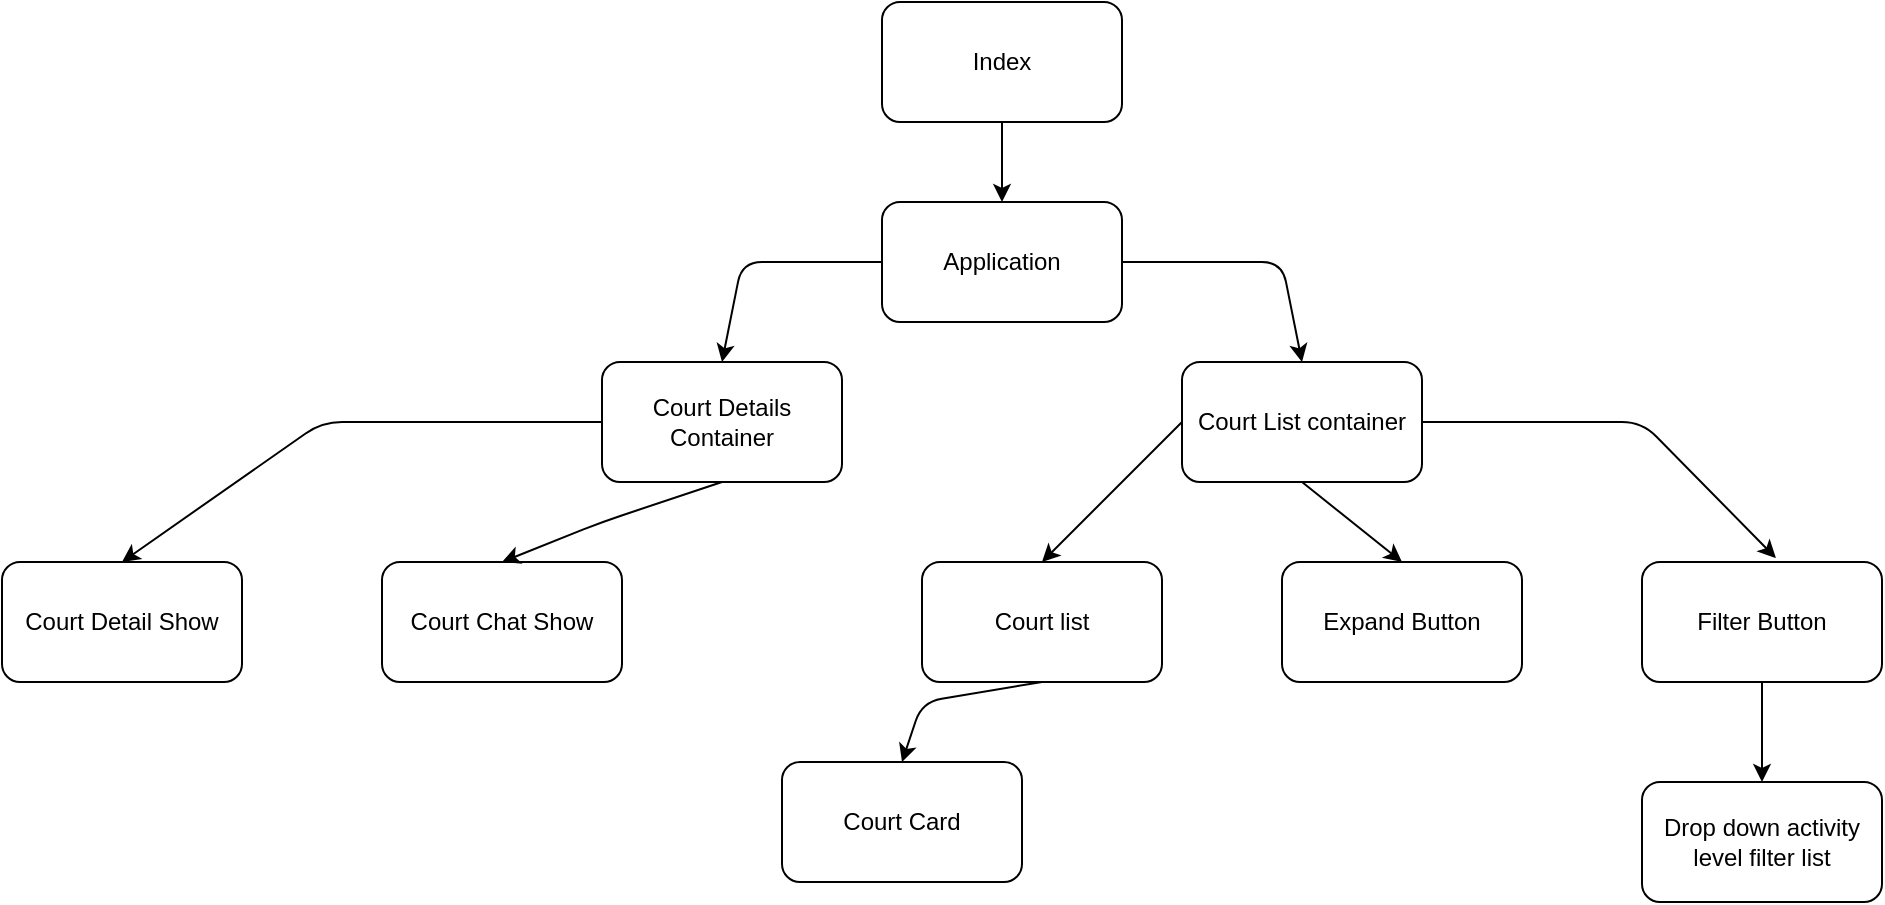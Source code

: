<mxfile version="12.4.3" type="github" pages="1"><diagram id="OTWKd-H9jq7pa2u0-F62" name="Page-1"><mxGraphModel dx="1408" dy="738" grid="1" gridSize="10" guides="1" tooltips="1" connect="1" arrows="1" fold="1" page="1" pageScale="1" pageWidth="1100" pageHeight="850" math="0" shadow="0"><root><mxCell id="0"/><mxCell id="1" parent="0"/><mxCell id="gd8KSdyaf94JQ_wWg9k3-3" value="Index" style="rounded=1;whiteSpace=wrap;html=1;" vertex="1" parent="1"><mxGeometry x="490" y="140" width="120" height="60" as="geometry"/></mxCell><mxCell id="gd8KSdyaf94JQ_wWg9k3-4" value="Application" style="rounded=1;whiteSpace=wrap;html=1;" vertex="1" parent="1"><mxGeometry x="490" y="240" width="120" height="60" as="geometry"/></mxCell><mxCell id="gd8KSdyaf94JQ_wWg9k3-5" value="Court Details Container" style="rounded=1;whiteSpace=wrap;html=1;" vertex="1" parent="1"><mxGeometry x="350" y="320" width="120" height="60" as="geometry"/></mxCell><mxCell id="gd8KSdyaf94JQ_wWg9k3-6" value="Court List container" style="rounded=1;whiteSpace=wrap;html=1;" vertex="1" parent="1"><mxGeometry x="640" y="320" width="120" height="60" as="geometry"/></mxCell><mxCell id="gd8KSdyaf94JQ_wWg9k3-7" value="Court Detail Show" style="rounded=1;whiteSpace=wrap;html=1;" vertex="1" parent="1"><mxGeometry x="50" y="420" width="120" height="60" as="geometry"/></mxCell><mxCell id="gd8KSdyaf94JQ_wWg9k3-8" value="Court Chat Show" style="rounded=1;whiteSpace=wrap;html=1;" vertex="1" parent="1"><mxGeometry x="240" y="420" width="120" height="60" as="geometry"/></mxCell><mxCell id="gd8KSdyaf94JQ_wWg9k3-9" value="Court list" style="rounded=1;whiteSpace=wrap;html=1;" vertex="1" parent="1"><mxGeometry x="510" y="420" width="120" height="60" as="geometry"/></mxCell><mxCell id="gd8KSdyaf94JQ_wWg9k3-10" value="Expand Button" style="rounded=1;whiteSpace=wrap;html=1;" vertex="1" parent="1"><mxGeometry x="690" y="420" width="120" height="60" as="geometry"/></mxCell><mxCell id="gd8KSdyaf94JQ_wWg9k3-11" value="Filter Button" style="rounded=1;whiteSpace=wrap;html=1;" vertex="1" parent="1"><mxGeometry x="870" y="420" width="120" height="60" as="geometry"/></mxCell><mxCell id="gd8KSdyaf94JQ_wWg9k3-12" value="Court Card" style="rounded=1;whiteSpace=wrap;html=1;" vertex="1" parent="1"><mxGeometry x="440" y="520" width="120" height="60" as="geometry"/></mxCell><mxCell id="gd8KSdyaf94JQ_wWg9k3-13" value="Drop down activity level filter list" style="rounded=1;whiteSpace=wrap;html=1;" vertex="1" parent="1"><mxGeometry x="870" y="530" width="120" height="60" as="geometry"/></mxCell><mxCell id="gd8KSdyaf94JQ_wWg9k3-18" value="" style="endArrow=classic;html=1;exitX=0.5;exitY=1;exitDx=0;exitDy=0;entryX=0.5;entryY=0;entryDx=0;entryDy=0;" edge="1" parent="1" source="gd8KSdyaf94JQ_wWg9k3-3" target="gd8KSdyaf94JQ_wWg9k3-4"><mxGeometry width="50" height="50" relative="1" as="geometry"><mxPoint x="370" y="140" as="sourcePoint"/><mxPoint x="420" y="90" as="targetPoint"/></mxGeometry></mxCell><mxCell id="gd8KSdyaf94JQ_wWg9k3-20" value="" style="endArrow=classic;html=1;exitX=0;exitY=0.5;exitDx=0;exitDy=0;entryX=0.5;entryY=0;entryDx=0;entryDy=0;" edge="1" parent="1" source="gd8KSdyaf94JQ_wWg9k3-4" target="gd8KSdyaf94JQ_wWg9k3-5"><mxGeometry width="50" height="50" relative="1" as="geometry"><mxPoint x="340" y="240" as="sourcePoint"/><mxPoint x="390" y="190" as="targetPoint"/><Array as="points"><mxPoint x="420" y="270"/></Array></mxGeometry></mxCell><mxCell id="gd8KSdyaf94JQ_wWg9k3-21" value="" style="endArrow=classic;html=1;exitX=1;exitY=0.5;exitDx=0;exitDy=0;entryX=0.5;entryY=0;entryDx=0;entryDy=0;" edge="1" parent="1" source="gd8KSdyaf94JQ_wWg9k3-4" target="gd8KSdyaf94JQ_wWg9k3-6"><mxGeometry width="50" height="50" relative="1" as="geometry"><mxPoint x="640" y="270" as="sourcePoint"/><mxPoint x="690" y="220" as="targetPoint"/><Array as="points"><mxPoint x="690" y="270"/></Array></mxGeometry></mxCell><mxCell id="gd8KSdyaf94JQ_wWg9k3-22" value="" style="endArrow=classic;html=1;exitX=0;exitY=0.5;exitDx=0;exitDy=0;entryX=0.5;entryY=0;entryDx=0;entryDy=0;" edge="1" parent="1" source="gd8KSdyaf94JQ_wWg9k3-5" target="gd8KSdyaf94JQ_wWg9k3-7"><mxGeometry width="50" height="50" relative="1" as="geometry"><mxPoint x="50" y="730" as="sourcePoint"/><mxPoint x="120" y="360" as="targetPoint"/><Array as="points"><mxPoint x="210" y="350"/></Array></mxGeometry></mxCell><mxCell id="gd8KSdyaf94JQ_wWg9k3-23" value="" style="endArrow=classic;html=1;exitX=1;exitY=0.5;exitDx=0;exitDy=0;entryX=0.558;entryY=-0.033;entryDx=0;entryDy=0;entryPerimeter=0;" edge="1" parent="1" source="gd8KSdyaf94JQ_wWg9k3-6" target="gd8KSdyaf94JQ_wWg9k3-11"><mxGeometry width="50" height="50" relative="1" as="geometry"><mxPoint x="830" y="340" as="sourcePoint"/><mxPoint x="880" y="290" as="targetPoint"/><Array as="points"><mxPoint x="870" y="350"/></Array></mxGeometry></mxCell><mxCell id="gd8KSdyaf94JQ_wWg9k3-24" value="" style="endArrow=classic;html=1;exitX=0.5;exitY=1;exitDx=0;exitDy=0;entryX=0.5;entryY=0;entryDx=0;entryDy=0;" edge="1" parent="1" source="gd8KSdyaf94JQ_wWg9k3-5" target="gd8KSdyaf94JQ_wWg9k3-8"><mxGeometry width="50" height="50" relative="1" as="geometry"><mxPoint x="50" y="730" as="sourcePoint"/><mxPoint x="100" y="680" as="targetPoint"/><Array as="points"><mxPoint x="350" y="400"/></Array></mxGeometry></mxCell><mxCell id="gd8KSdyaf94JQ_wWg9k3-25" value="" style="endArrow=classic;html=1;exitX=0;exitY=0.5;exitDx=0;exitDy=0;entryX=0.5;entryY=0;entryDx=0;entryDy=0;" edge="1" parent="1" source="gd8KSdyaf94JQ_wWg9k3-6" target="gd8KSdyaf94JQ_wWg9k3-9"><mxGeometry width="50" height="50" relative="1" as="geometry"><mxPoint x="50" y="730" as="sourcePoint"/><mxPoint x="100" y="680" as="targetPoint"/></mxGeometry></mxCell><mxCell id="gd8KSdyaf94JQ_wWg9k3-26" value="" style="endArrow=classic;html=1;exitX=0.5;exitY=1;exitDx=0;exitDy=0;entryX=0.5;entryY=0;entryDx=0;entryDy=0;" edge="1" parent="1" source="gd8KSdyaf94JQ_wWg9k3-6" target="gd8KSdyaf94JQ_wWg9k3-10"><mxGeometry width="50" height="50" relative="1" as="geometry"><mxPoint x="50" y="730" as="sourcePoint"/><mxPoint x="100" y="680" as="targetPoint"/></mxGeometry></mxCell><mxCell id="gd8KSdyaf94JQ_wWg9k3-27" value="" style="endArrow=classic;html=1;exitX=0.5;exitY=1;exitDx=0;exitDy=0;entryX=0.5;entryY=0;entryDx=0;entryDy=0;" edge="1" parent="1" source="gd8KSdyaf94JQ_wWg9k3-9" target="gd8KSdyaf94JQ_wWg9k3-12"><mxGeometry width="50" height="50" relative="1" as="geometry"><mxPoint x="50" y="730" as="sourcePoint"/><mxPoint x="100" y="680" as="targetPoint"/><Array as="points"><mxPoint x="510" y="490"/></Array></mxGeometry></mxCell><mxCell id="gd8KSdyaf94JQ_wWg9k3-28" value="" style="endArrow=classic;html=1;exitX=0.5;exitY=1;exitDx=0;exitDy=0;entryX=0.5;entryY=0;entryDx=0;entryDy=0;" edge="1" parent="1" source="gd8KSdyaf94JQ_wWg9k3-11" target="gd8KSdyaf94JQ_wWg9k3-13"><mxGeometry width="50" height="50" relative="1" as="geometry"><mxPoint x="50" y="730" as="sourcePoint"/><mxPoint x="100" y="680" as="targetPoint"/></mxGeometry></mxCell></root></mxGraphModel></diagram></mxfile>